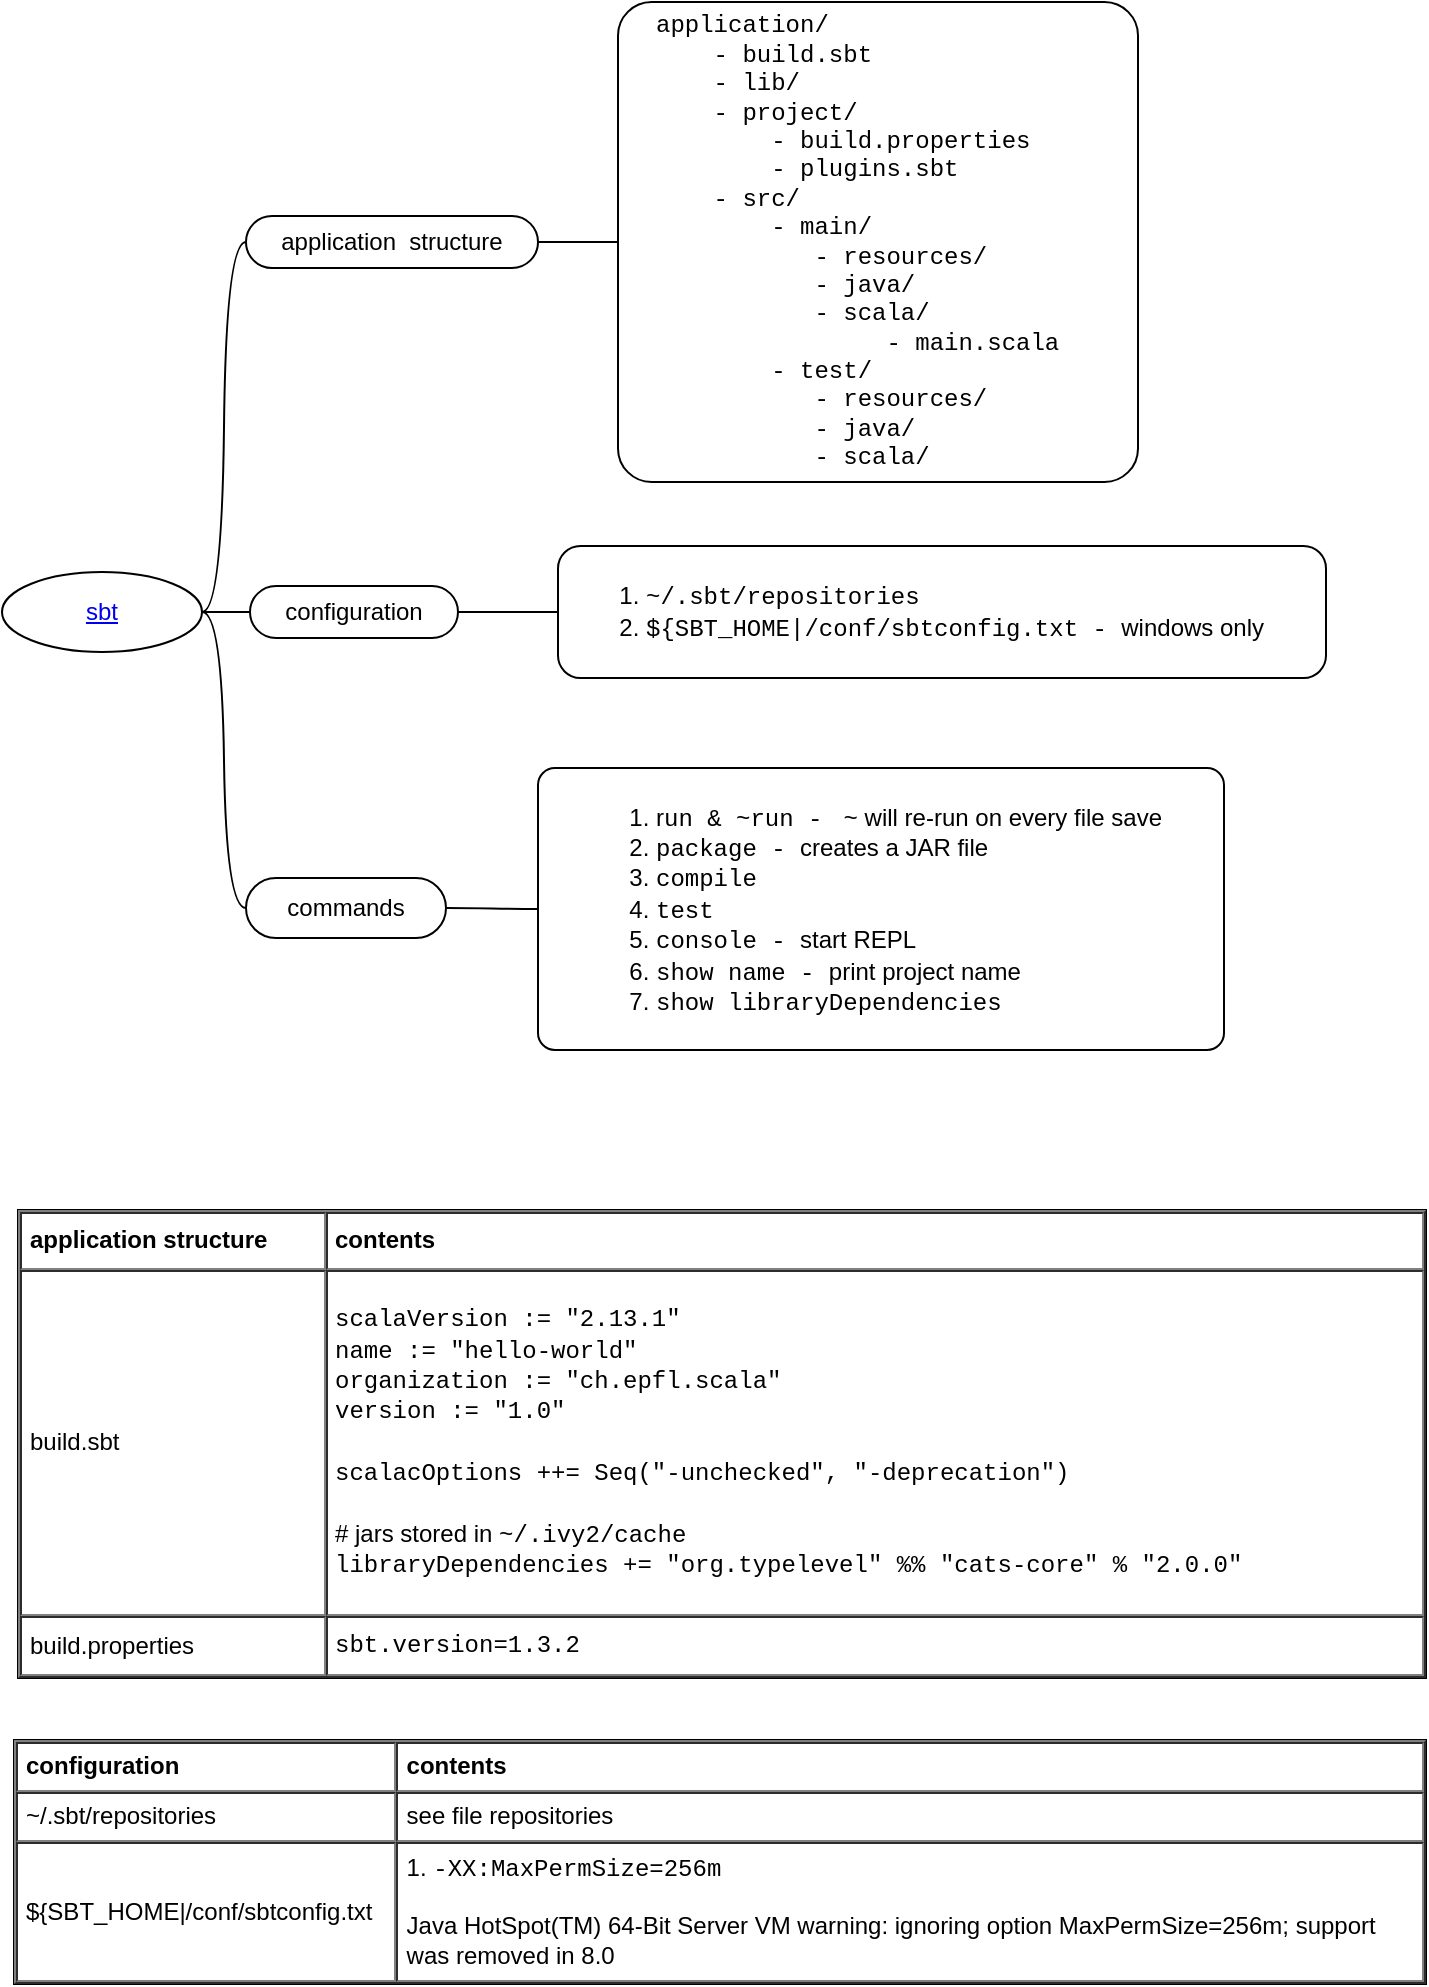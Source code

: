 <mxfile version="13.1.3">
    <diagram id="OmgJ4qW5wpsYwgcd5P-2" name="overview">
        <mxGraphModel dx="832" dy="266" grid="0" gridSize="10" guides="1" tooltips="1" connect="1" arrows="1" fold="1" page="1" pageScale="1" pageWidth="827" pageHeight="1169" math="0" shadow="0">
            <root>
                <mxCell id="N3cMap2h_up9qQD8FVAQ-0"/>
                <mxCell id="N3cMap2h_up9qQD8FVAQ-1" parent="N3cMap2h_up9qQD8FVAQ-0"/>
                <UserObject label="&lt;span&gt;&lt;a href=&quot;https://www.scala-sbt.org/1.x/docs/&quot;&gt;sbt&lt;/a&gt;&lt;/span&gt;" id="2ieICjOpKvX3H15YVJh6-0">
                    <mxCell style="ellipse;whiteSpace=wrap;html=1;align=center;container=1;recursiveResize=0;treeFolding=1;treeMoving=1;snapToPoint=1;fixDash=0;backgroundOutline=0;fontStyle=4;fontColor=#0000FF;" parent="N3cMap2h_up9qQD8FVAQ-1" vertex="1">
                        <mxGeometry x="26" y="312" width="100" height="40" as="geometry"/>
                    </mxCell>
                </UserObject>
                <mxCell id="2ieICjOpKvX3H15YVJh6-1" value="application&amp;nbsp; structure" style="whiteSpace=wrap;html=1;rounded=1;arcSize=50;align=center;verticalAlign=middle;container=1;recursiveResize=0;strokeWidth=1;autosize=1;spacing=4;treeFolding=1;treeMoving=1;snapToPoint=1;fixDash=0;backgroundOutline=0;" parent="N3cMap2h_up9qQD8FVAQ-1" vertex="1">
                    <mxGeometry x="148" y="134" width="146" height="26" as="geometry"/>
                </mxCell>
                <mxCell id="2ieICjOpKvX3H15YVJh6-2" value="" style="edgeStyle=entityRelationEdgeStyle;startArrow=none;endArrow=none;segment=10;curved=1;snapToPoint=1;fixDash=0;backgroundOutline=0;" parent="N3cMap2h_up9qQD8FVAQ-1" source="2ieICjOpKvX3H15YVJh6-0" target="2ieICjOpKvX3H15YVJh6-1" edge="1">
                    <mxGeometry relative="1" as="geometry">
                        <mxPoint x="246" y="15" as="sourcePoint"/>
                    </mxGeometry>
                </mxCell>
                <mxCell id="2ieICjOpKvX3H15YVJh6-3" value="application/&lt;br&gt;&amp;nbsp; &amp;nbsp; - build.sbt&lt;br&gt;&amp;nbsp; &amp;nbsp; - lib/&lt;br&gt;&amp;nbsp; &amp;nbsp; - project/&lt;br&gt;&amp;nbsp; &amp;nbsp; &amp;nbsp; &amp;nbsp; - build.properties&lt;br&gt;&amp;nbsp; &amp;nbsp; &amp;nbsp; &amp;nbsp; - plugins.sbt&lt;br&gt;&amp;nbsp; &amp;nbsp; - src/&lt;br&gt;&amp;nbsp; &amp;nbsp; &amp;nbsp; &amp;nbsp; - main/&lt;br&gt;&amp;nbsp; &amp;nbsp; &amp;nbsp; &amp;nbsp; &amp;nbsp; &amp;nbsp;- resources/&lt;br&gt;&amp;nbsp; &amp;nbsp; &amp;nbsp; &amp;nbsp; &amp;nbsp; &amp;nbsp;- java/&lt;br&gt;&amp;nbsp; &amp;nbsp; &amp;nbsp; &amp;nbsp; &amp;nbsp; &amp;nbsp;- scala/&lt;br&gt;&amp;nbsp; &amp;nbsp; &amp;nbsp; &amp;nbsp; &amp;nbsp; &amp;nbsp; &amp;nbsp; &amp;nbsp; - main.scala&lt;br&gt;&amp;nbsp; &amp;nbsp; &amp;nbsp; &amp;nbsp; - test/&lt;br&gt;&amp;nbsp; &amp;nbsp; &amp;nbsp; &amp;nbsp; &amp;nbsp; &amp;nbsp;- resources/&lt;br&gt;&amp;nbsp; &amp;nbsp; &amp;nbsp; &amp;nbsp; &amp;nbsp; &amp;nbsp;- java/&lt;br&gt;&amp;nbsp; &amp;nbsp; &amp;nbsp; &amp;nbsp; &amp;nbsp; &amp;nbsp;- scala/" style="whiteSpace=wrap;html=1;rounded=1;arcSize=7;align=left;verticalAlign=middle;container=1;recursiveResize=0;strokeWidth=1;autosize=1;spacing=4;treeFolding=1;treeMoving=1;snapToPoint=1;fixDash=0;backgroundOutline=0;spacingLeft=15;glass=0;comic=0;shadow=0;fontFamily=Courier New;" parent="N3cMap2h_up9qQD8FVAQ-1" vertex="1">
                    <mxGeometry x="334" y="27" width="260" height="240" as="geometry"/>
                </mxCell>
                <mxCell id="2ieICjOpKvX3H15YVJh6-4" value="" style="edgeStyle=orthogonalEdgeStyle;rounded=0;orthogonalLoop=1;jettySize=auto;html=1;endArrow=none;endFill=0;" parent="N3cMap2h_up9qQD8FVAQ-1" source="2ieICjOpKvX3H15YVJh6-1" target="2ieICjOpKvX3H15YVJh6-3" edge="1">
                    <mxGeometry relative="1" as="geometry"/>
                </mxCell>
                <mxCell id="2ieICjOpKvX3H15YVJh6-5" value="" style="edgeStyle=entityRelationEdgeStyle;startArrow=none;endArrow=none;segment=10;curved=1;snapToPoint=1;fixDash=0;backgroundOutline=0;exitX=1;exitY=0.5;exitDx=0;exitDy=0;" parent="N3cMap2h_up9qQD8FVAQ-1" source="2ieICjOpKvX3H15YVJh6-0" target="2ieICjOpKvX3H15YVJh6-6" edge="1">
                    <mxGeometry relative="1" as="geometry">
                        <mxPoint x="249" y="125" as="sourcePoint"/>
                    </mxGeometry>
                </mxCell>
                <UserObject label="commands" id="2ieICjOpKvX3H15YVJh6-6">
                    <mxCell style="whiteSpace=wrap;html=1;rounded=1;arcSize=50;align=center;verticalAlign=middle;container=1;recursiveResize=0;strokeWidth=1;autosize=1;spacing=4;treeFolding=1;treeMoving=1;snapToPoint=1;fixDash=0;backgroundOutline=0;" parent="N3cMap2h_up9qQD8FVAQ-1" vertex="1">
                        <mxGeometry x="148" y="465" width="100" height="30" as="geometry"/>
                    </mxCell>
                </UserObject>
                <mxCell id="2ieICjOpKvX3H15YVJh6-7" value="" style="edgeStyle=entityRelationEdgeStyle;startArrow=none;endArrow=none;segment=10;curved=1;snapToPoint=1;fixDash=0;backgroundOutline=0;" parent="N3cMap2h_up9qQD8FVAQ-1" source="2ieICjOpKvX3H15YVJh6-6" target="2ieICjOpKvX3H15YVJh6-8" edge="1">
                    <mxGeometry relative="1" as="geometry">
                        <mxPoint x="240" y="170" as="sourcePoint"/>
                    </mxGeometry>
                </mxCell>
                <UserObject label="&lt;ol&gt;&lt;li&gt;r&lt;font face=&quot;Courier New&quot;&gt;un &amp;amp; ~run -&amp;nbsp;&lt;/font&gt;&amp;nbsp;&lt;font face=&quot;Courier New&quot;&gt;~&lt;/font&gt; will re-run on every file save&lt;/li&gt;&lt;li&gt;&lt;font face=&quot;Courier New&quot;&gt;package -&amp;nbsp;&lt;/font&gt;&lt;span&gt;creates a JAR file&lt;/span&gt;&lt;/li&gt;&lt;li&gt;&lt;font face=&quot;Courier New&quot;&gt;compile&lt;/font&gt;&lt;/li&gt;&lt;li&gt;&lt;font face=&quot;Courier New&quot;&gt;test&lt;/font&gt;&lt;/li&gt;&lt;li&gt;&lt;font face=&quot;Courier New&quot;&gt;console -&amp;nbsp;&lt;/font&gt;start REPL&lt;/li&gt;&lt;li&gt;&lt;font face=&quot;Courier New&quot;&gt;show name -&amp;nbsp;&lt;/font&gt;print project name&lt;/li&gt;&lt;li&gt;&lt;font face=&quot;Courier New&quot;&gt;show libraryDependencies&lt;/font&gt;&lt;/li&gt;&lt;/ol&gt;" id="2ieICjOpKvX3H15YVJh6-8">
                    <mxCell style="whiteSpace=wrap;html=1;rounded=1;arcSize=6;align=left;verticalAlign=middle;container=1;recursiveResize=0;strokeWidth=1;autosize=1;spacing=4;treeFolding=1;treeMoving=1;snapToPoint=1;fixDash=0;backgroundOutline=0;spacingLeft=15;" parent="N3cMap2h_up9qQD8FVAQ-1" vertex="1">
                        <mxGeometry x="294" y="410" width="343" height="141" as="geometry"/>
                    </mxCell>
                </UserObject>
                <mxCell id="2ieICjOpKvX3H15YVJh6-9" value="" style="edgeStyle=entityRelationEdgeStyle;startArrow=none;endArrow=none;segment=10;curved=1;snapToPoint=1;fixDash=0;backgroundOutline=0;" parent="N3cMap2h_up9qQD8FVAQ-1" source="2ieICjOpKvX3H15YVJh6-0" target="2ieICjOpKvX3H15YVJh6-10" edge="1">
                    <mxGeometry relative="1" as="geometry">
                        <mxPoint x="123" y="67" as="sourcePoint"/>
                    </mxGeometry>
                </mxCell>
                <mxCell id="2ieICjOpKvX3H15YVJh6-10" value="configuration" style="whiteSpace=wrap;html=1;rounded=1;arcSize=50;align=center;verticalAlign=middle;container=1;recursiveResize=0;strokeWidth=1;autosize=1;spacing=4;treeFolding=1;treeMoving=1;snapToPoint=1;fixDash=0;backgroundOutline=0;" parent="N3cMap2h_up9qQD8FVAQ-1" vertex="1">
                    <mxGeometry x="150" y="319" width="104" height="26" as="geometry"/>
                </mxCell>
                <mxCell id="2ieICjOpKvX3H15YVJh6-11" value="" style="edgeStyle=entityRelationEdgeStyle;startArrow=none;endArrow=none;segment=10;curved=1;snapToPoint=1;fixDash=0;backgroundOutline=0;" parent="N3cMap2h_up9qQD8FVAQ-1" source="2ieICjOpKvX3H15YVJh6-10" target="2ieICjOpKvX3H15YVJh6-12" edge="1">
                    <mxGeometry relative="1" as="geometry">
                        <mxPoint x="107" y="371" as="sourcePoint"/>
                    </mxGeometry>
                </mxCell>
                <mxCell id="2ieICjOpKvX3H15YVJh6-12" value="&lt;div&gt;&lt;p&gt;&lt;/p&gt;&lt;ol&gt;&lt;li&gt;&lt;span&gt;&lt;font face=&quot;Courier New&quot;&gt;~/.sbt/repositories&lt;/font&gt;&lt;/span&gt;&lt;/li&gt;&lt;li&gt;&lt;font face=&quot;Courier New&quot;&gt;${SBT_HOME|/conf/sbtconfig.txt - &lt;/font&gt;windows only&lt;/li&gt;&lt;/ol&gt;&lt;p&gt;&lt;/p&gt;&lt;/div&gt;" style="whiteSpace=wrap;html=1;rounded=1;arcSize=17;align=left;verticalAlign=middle;container=1;recursiveResize=0;strokeWidth=1;autosize=1;spacing=4;treeFolding=1;treeMoving=1;snapToPoint=1;fixDash=0;backgroundOutline=0;" parent="N3cMap2h_up9qQD8FVAQ-1" vertex="1">
                    <mxGeometry x="304" y="299" width="384" height="66" as="geometry"/>
                </mxCell>
                <mxCell id="O9Gpfqa4K7yXEEilXagh-0" value="&lt;table cellpadding=&quot;4&quot; cellspacing=&quot;0&quot; border=&quot;1&quot; style=&quot;font-size: 1em ; width: 100% ; height: 100%&quot;&gt;&lt;tbody&gt;&lt;tr&gt;&lt;th&gt;application structure&lt;/th&gt;&lt;th&gt;contents&lt;/th&gt;&lt;/tr&gt;&lt;tr&gt;&lt;td&gt;&lt;span style=&quot;text-align: center&quot;&gt;build.sbt&lt;/span&gt;&lt;/td&gt;&lt;td&gt;&lt;span style=&quot;font-family: &amp;#34;courier new&amp;#34;&quot;&gt;scalaVersion := &quot;2.13.1&quot;&lt;/span&gt;&lt;br style=&quot;font-family: &amp;#34;courier new&amp;#34;&quot;&gt;&lt;span style=&quot;font-family: &amp;#34;courier new&amp;#34;&quot;&gt;name := &quot;hello-world&quot;&lt;/span&gt;&lt;br style=&quot;font-family: &amp;#34;courier new&amp;#34;&quot;&gt;&lt;span style=&quot;font-family: &amp;#34;courier new&amp;#34;&quot;&gt;organization := &quot;ch.epfl.scala&quot;&lt;/span&gt;&lt;br style=&quot;font-family: &amp;#34;courier new&amp;#34;&quot;&gt;&lt;span style=&quot;font-family: &amp;#34;courier new&amp;#34;&quot;&gt;version := &quot;1.0&quot;&lt;br&gt;&lt;br&gt;&lt;/span&gt;&lt;font face=&quot;Courier New&quot;&gt;scalacOptions ++= Seq(&quot;-unchecked&quot;, &quot;-deprecation&quot;)&lt;br&gt;&lt;br&gt;&lt;/font&gt;# jars stored in&amp;nbsp;&lt;font face=&quot;Courier New&quot; style=&quot;font-family: &amp;#34;courier new&amp;#34;&quot;&gt;~/.ivy2/cache&lt;/font&gt;&lt;br&gt;&lt;font face=&quot;Courier New&quot;&gt;libraryDependencies += &quot;org.typelevel&quot; %% &quot;cats-core&quot; % &quot;2.0.0&quot;&lt;br&gt;&lt;/font&gt;&lt;/td&gt;&lt;/tr&gt;&lt;tr&gt;&lt;td&gt;build.properties&lt;/td&gt;&lt;td&gt;&lt;span style=&quot;font-family: &amp;#34;courier new&amp;#34;&quot;&gt;sbt.version=1.3.2&lt;/span&gt;&lt;br&gt;&lt;/td&gt;&lt;/tr&gt;&lt;/tbody&gt;&lt;/table&gt; " style="verticalAlign=top;align=left;overflow=fill;fontSize=12;fontFamily=Helvetica;html=1" parent="N3cMap2h_up9qQD8FVAQ-1" vertex="1">
                    <mxGeometry x="34" y="631" width="704" height="234" as="geometry"/>
                </mxCell>
                <mxCell id="FMe6gB9Hs_ymot_MHW-N-0" value="&lt;table cellpadding=&quot;4&quot; cellspacing=&quot;0&quot; border=&quot;1&quot; style=&quot;font-size: 1em ; width: 100% ; height: 100%&quot;&gt;&lt;tbody&gt;&lt;tr&gt;&lt;th&gt;configuration&lt;/th&gt;&lt;th&gt;contents&lt;/th&gt;&lt;/tr&gt;&lt;tr&gt;&lt;td&gt;~/.sbt/repositories&lt;br&gt;&lt;/td&gt;&lt;td&gt;see&amp;nbsp;file&amp;nbsp;repositories&lt;/td&gt;&lt;/tr&gt;&lt;tr&gt;&lt;td&gt;${SBT_HOME|/conf/sbtconfig.txt&lt;/td&gt;&lt;td&gt;1.&amp;nbsp;&lt;font face=&quot;Courier New&quot;&gt;-XX:MaxPermSize=256m&lt;br&gt;&lt;/font&gt;&lt;span&gt;&lt;br&gt;&lt;/span&gt;Java HotSpot(TM) 64-Bit Server VM warning: ignoring option MaxPermSize=256m; support &lt;br&gt;was removed in 8.0&lt;br&gt;&lt;/td&gt;&lt;/tr&gt;&lt;/tbody&gt;&lt;/table&gt; " style="verticalAlign=top;align=left;overflow=fill;fontSize=12;fontFamily=Helvetica;html=1" parent="N3cMap2h_up9qQD8FVAQ-1" vertex="1">
                    <mxGeometry x="32" y="896" width="706" height="122" as="geometry"/>
                </mxCell>
            </root>
        </mxGraphModel>
    </diagram>
</mxfile>